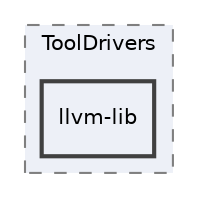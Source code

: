 digraph "include/llvm/ToolDrivers/llvm-lib"
{
 // LATEX_PDF_SIZE
  bgcolor="transparent";
  edge [fontname="Helvetica",fontsize="10",labelfontname="Helvetica",labelfontsize="10"];
  node [fontname="Helvetica",fontsize="10",shape="box"];
  compound=true
  subgraph clusterdir_b6b173756a9c0f29e3f419082b7fb3dc {
    graph [ bgcolor="#edf0f7", pencolor="grey50", style="filled,dashed,", label="ToolDrivers", fontname="Helvetica", fontsize="10", URL="dir_b6b173756a9c0f29e3f419082b7fb3dc.html"]
  dir_499561b998361b60167d66a19510a3ce [label="llvm-lib", style="filled,bold,", fillcolor="#edf0f7", color="grey25", URL="dir_499561b998361b60167d66a19510a3ce.html"];
  }
}
